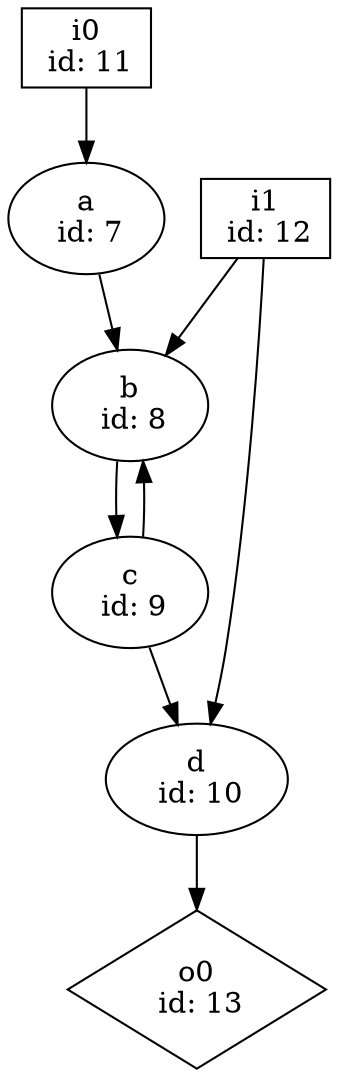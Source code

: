 digraph G {
n7 [label="a\n id: 7"];
n11 [label="i0\n id: 11",shape="box"];
n8 [label="b\n id: 8"];
n9 [label="c\n id: 9"];
n10 [label="d\n id: 10"];
n12 [label="i1\n id: 12",shape="box"];
n13 [label="o0\n id: 13",shape="diamond"];
n7 -> n8
n11 -> n7
n8 -> n9
n9 -> n8
n9 -> n10
n10 -> n13
n12 -> n8
n12 -> n10
}